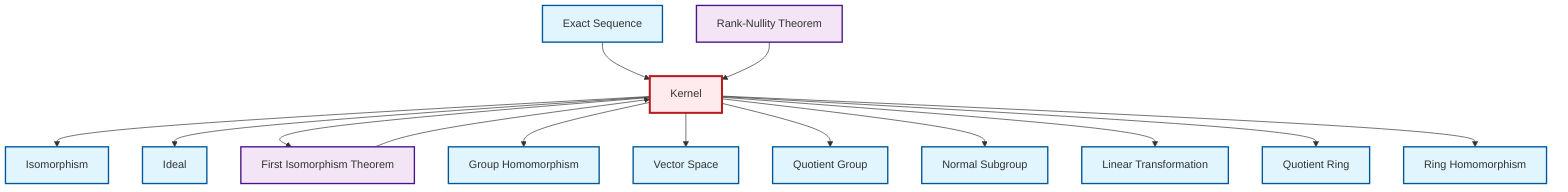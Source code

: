 graph TD
    classDef definition fill:#e1f5fe,stroke:#01579b,stroke-width:2px
    classDef theorem fill:#f3e5f5,stroke:#4a148c,stroke-width:2px
    classDef axiom fill:#fff3e0,stroke:#e65100,stroke-width:2px
    classDef example fill:#e8f5e9,stroke:#1b5e20,stroke-width:2px
    classDef current fill:#ffebee,stroke:#b71c1c,stroke-width:3px
    def-kernel["Kernel"]:::definition
    def-linear-transformation["Linear Transformation"]:::definition
    def-ring-homomorphism["Ring Homomorphism"]:::definition
    thm-rank-nullity["Rank-Nullity Theorem"]:::theorem
    def-exact-sequence["Exact Sequence"]:::definition
    def-normal-subgroup["Normal Subgroup"]:::definition
    def-quotient-group["Quotient Group"]:::definition
    def-quotient-ring["Quotient Ring"]:::definition
    def-vector-space["Vector Space"]:::definition
    thm-first-isomorphism["First Isomorphism Theorem"]:::theorem
    def-homomorphism["Group Homomorphism"]:::definition
    def-isomorphism["Isomorphism"]:::definition
    def-ideal["Ideal"]:::definition
    def-kernel --> def-isomorphism
    def-kernel --> def-ideal
    def-kernel --> thm-first-isomorphism
    def-exact-sequence --> def-kernel
    def-kernel --> def-homomorphism
    def-kernel --> def-vector-space
    thm-rank-nullity --> def-kernel
    def-kernel --> def-quotient-group
    def-kernel --> def-normal-subgroup
    def-kernel --> def-linear-transformation
    def-kernel --> def-quotient-ring
    def-kernel --> def-ring-homomorphism
    thm-first-isomorphism --> def-kernel
    class def-kernel current